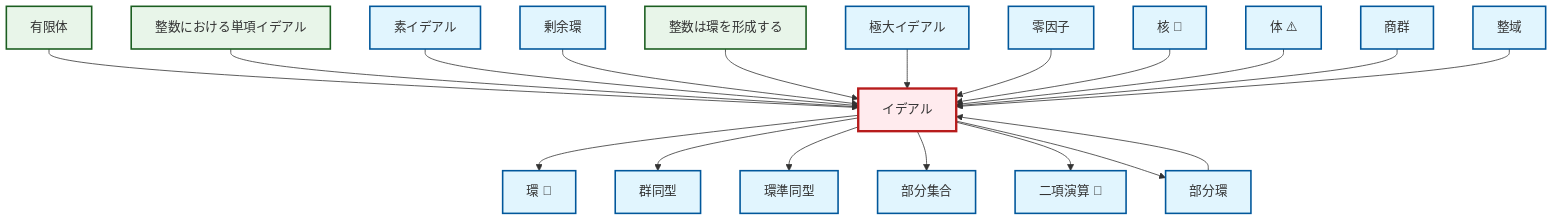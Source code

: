 graph TD
    classDef definition fill:#e1f5fe,stroke:#01579b,stroke-width:2px
    classDef theorem fill:#f3e5f5,stroke:#4a148c,stroke-width:2px
    classDef axiom fill:#fff3e0,stroke:#e65100,stroke-width:2px
    classDef example fill:#e8f5e9,stroke:#1b5e20,stroke-width:2px
    classDef current fill:#ffebee,stroke:#b71c1c,stroke-width:3px
    ex-finite-field["有限体"]:::example
    def-prime-ideal["素イデアル"]:::definition
    def-ring-homomorphism["環準同型"]:::definition
    ex-principal-ideal["整数における単項イデアル"]:::example
    def-subring["部分環"]:::definition
    def-subset["部分集合"]:::definition
    def-integral-domain["整域"]:::definition
    def-quotient-group["商群"]:::definition
    def-ideal["イデアル"]:::definition
    def-ring["環 📝"]:::definition
    def-field["体 ⚠️"]:::definition
    ex-integers-ring["整数は環を形成する"]:::example
    def-maximal-ideal["極大イデアル"]:::definition
    def-quotient-ring["剰余環"]:::definition
    def-isomorphism["群同型"]:::definition
    def-zero-divisor["零因子"]:::definition
    def-kernel["核 📝"]:::definition
    def-binary-operation["二項演算 📝"]:::definition
    ex-finite-field --> def-ideal
    ex-principal-ideal --> def-ideal
    def-prime-ideal --> def-ideal
    def-quotient-ring --> def-ideal
    def-ideal --> def-ring
    ex-integers-ring --> def-ideal
    def-ideal --> def-isomorphism
    def-ideal --> def-ring-homomorphism
    def-ideal --> def-subset
    def-ideal --> def-binary-operation
    def-maximal-ideal --> def-ideal
    def-zero-divisor --> def-ideal
    def-kernel --> def-ideal
    def-field --> def-ideal
    def-quotient-group --> def-ideal
    def-integral-domain --> def-ideal
    def-ideal --> def-subring
    def-subring --> def-ideal
    class def-ideal current